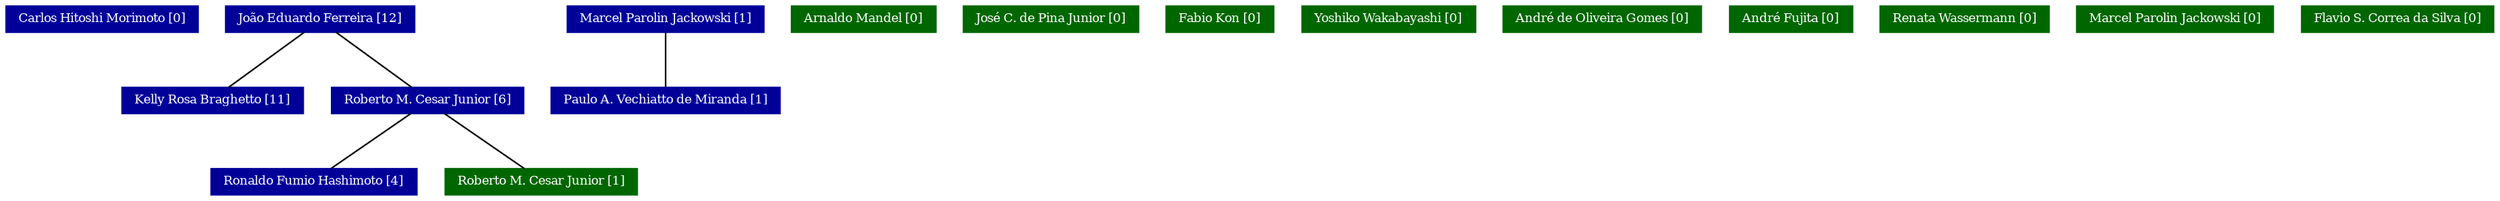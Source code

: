 strict graph grafo1 {
	graph [bb="0,0,1443,125",
		id=grafo1,
		overlap=False
	];
	node [fontsize=8,
		label="\N",
		shape=rectangle,
		style=filled
	];
	0	 [URL="http://lattes.cnpq.br/4575931307749163",
		color="#000099",
		fontcolor="#FFFFFF",
		height=0.23611,
		label="Carlos Hitoshi Morimoto [0]",
		pos="54.5,116.5",
		width=1.5139];
	1	 [URL="http://lattes.cnpq.br/0131770792108992",
		color="#000099",
		fontcolor="#FFFFFF",
		height=0.23611,
		label="João Eduardo Ferreira [12]",
		pos="179.5,116.5",
		width=1.4583];
	2	 [URL="http://lattes.cnpq.br/5416099300504556",
		color="#000099",
		fontcolor="#FFFFFF",
		height=0.23611,
		label="Kelly Rosa Braghetto [11]",
		pos="117.5,62.5",
		width=1.4167];
	1 -- 2	 [pos="170.35,107.83 158.63,97.996 138.43,81.051 126.69,71.204"];
	5	 [URL="http://lattes.cnpq.br/2240951178648368",
		color="#000099",
		fontcolor="#FFFFFF",
		height=0.23611,
		label="Roberto M. Cesar Junior [6]",
		pos="240.5,62.5",
		width=1.5];
	1 -- 5	 [pos="188.5,107.83 200.03,97.996 219.91,81.051 231.46,71.204"];
	6	 [URL="http://lattes.cnpq.br/9283304583756076",
		color="#000099",
		fontcolor="#FFFFFF",
		height=0.23611,
		label="Ronaldo Fumio Hashimoto [4]",
		pos="176.5,8.5",
		width=1.5833];
	5 -- 6	 [pos="231.06,53.827 218.96,43.996 198.1,27.051 185.98,17.204"];
	11	 [URL="http://lattes.cnpq.br/2240951178648368",
		color="#006600",
		fontcolor="#FFFFFF",
		height=0.23611,
		label="Roberto M. Cesar Junior [1]",
		pos="305.5,8.5",
		width=1.5];
	5 -- 11	 [pos="250.09,53.827 262.38,43.996 283.56,27.051 295.87,17.204"];
	3	 [URL="http://lattes.cnpq.br/0926213060635986",
		color="#000099",
		fontcolor="#FFFFFF",
		height=0.23611,
		label="Marcel Parolin Jackowski [1]",
		pos="377.5,116.5",
		width=1.5694];
	4	 [URL="http://lattes.cnpq.br/5251389003736909",
		color="#000099",
		fontcolor="#FFFFFF",
		height=0.23611,
		label="Paulo A. Vechiatto de Miranda [1]",
		pos="377.5,62.5",
		width=1.8056];
	3 -- 4	 [pos="377.5,107.83 377.5,97.996 377.5,81.051 377.5,71.204"];
	7	 [URL="http://lattes.cnpq.br/1047633546096022",
		color="#006600",
		fontcolor="#FFFFFF",
		height=0.23611,
		label="Arnaldo Mandel [0]",
		pos="492.5,116.5",
		width=1.125];
	8	 [URL="http://lattes.cnpq.br/7931486543023117",
		color="#006600",
		fontcolor="#FFFFFF",
		height=0.23611,
		label="José C. de Pina Junior [0]",
		pos="601.5,116.5",
		width=1.3889];
	9	 [URL="http://lattes.cnpq.br/2342739419247924",
		color="#006600",
		fontcolor="#FFFFFF",
		height=0.23611,
		label="Fabio Kon [0]",
		pos="700.5,116.5",
		width=0.86111];
	10	 [URL="http://lattes.cnpq.br/3174379270045864",
		color="#006600",
		fontcolor="#FFFFFF",
		height=0.23611,
		label="Yoshiko Wakabayashi [0]",
		pos="799.5,116.5",
		width=1.3889];
	12	 [URL="http://lattes.cnpq.br/9710931908673924",
		color="#006600",
		fontcolor="#FFFFFF",
		height=0.23611,
		label="André de Oliveira Gomes [0]",
		pos="924.5,116.5",
		width=1.5694];
	13	 [URL="http://lattes.cnpq.br/0247990329725342",
		color="#006600",
		fontcolor="#FFFFFF",
		height=0.23611,
		label="André Fujita [0]",
		pos="1034.5,116.5",
		width=0.97222];
	14	 [URL="http://lattes.cnpq.br/8548608291351316",
		color="#006600",
		fontcolor="#FFFFFF",
		height=0.23611,
		label="Renata Wassermann [0]",
		pos="1135.5,116.5",
		width=1.3194];
	15	 [URL="http://lattes.cnpq.br/0926213060635986",
		color="#006600",
		fontcolor="#FFFFFF",
		height=0.23611,
		label="Marcel Parolin Jackowski [0]",
		pos="1257.5,116.5",
		width=1.5694];
	16	 [URL="http://lattes.cnpq.br/8571722708574643",
		color="#006600",
		fontcolor="#FFFFFF",
		height=0.23611,
		label="Flavio S. Correa da Silva [0]",
		pos="1387.5,116.5",
		width=1.5417];
}
